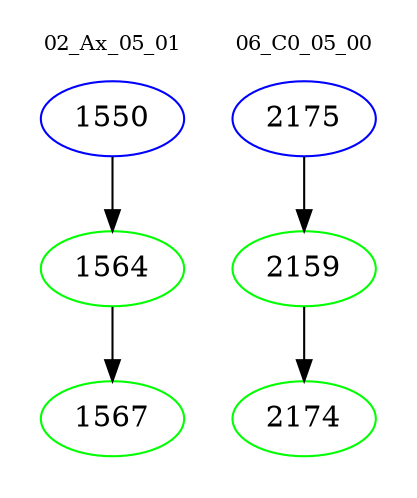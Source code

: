 digraph{
subgraph cluster_0 {
color = white
label = "02_Ax_05_01";
fontsize=10;
T0_1550 [label="1550", color="blue"]
T0_1550 -> T0_1564 [color="black"]
T0_1564 [label="1564", color="green"]
T0_1564 -> T0_1567 [color="black"]
T0_1567 [label="1567", color="green"]
}
subgraph cluster_1 {
color = white
label = "06_C0_05_00";
fontsize=10;
T1_2175 [label="2175", color="blue"]
T1_2175 -> T1_2159 [color="black"]
T1_2159 [label="2159", color="green"]
T1_2159 -> T1_2174 [color="black"]
T1_2174 [label="2174", color="green"]
}
}
